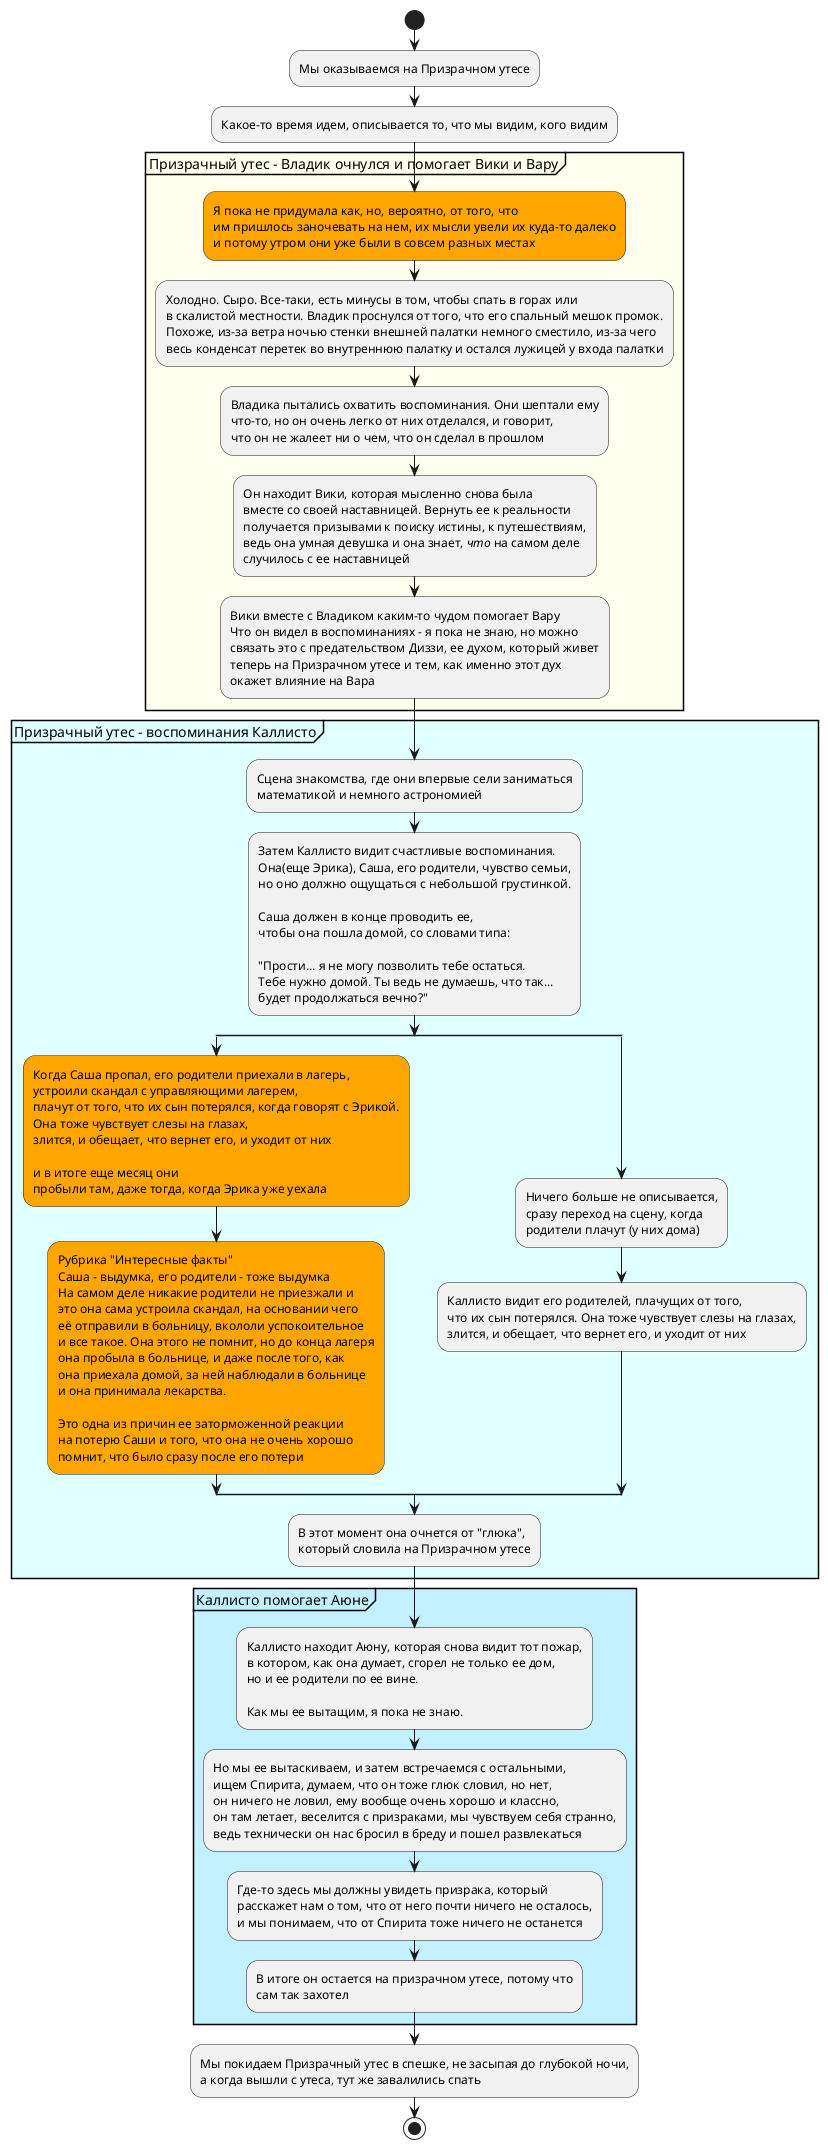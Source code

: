 @startuml
'https://plantuml.com/activity-diagram-beta

start

:Мы оказываемся на Призрачном утесе;

:Какое-то время идем, описывается то, что мы видим, кого видим;

group #ivory Призрачный утес - Владик очнулся и помогает Вики и Вару

#orange:Я пока не придумала как, но, вероятно, от того, что
им пришлось заночевать на нем, их мысли увели их куда-то далеко
и потому утром они уже были в совсем разных местах;

:Холодно. Сыро. Все-таки, есть минусы в том, чтобы спать в горах или
в скалистой местности. Владик проснулся от того, что его спальный мешок промок.
Похоже, из-за ветра ночью стенки внешней палатки немного сместило, из-за чего
весь конденсат перетек во внутреннюю палатку и остался лужицей у входа палатки;

:Владика пытались охватить воспоминания. Они шептали ему
что-то, но он очень легко от них отделался, и говорит,
что он не жалеет ни о чем, что он сделал в прошлом;

:Он находит Вики, которая мысленно снова была
вместе со своей наставницей. Вернуть ее к реальности
получается призывами к поиску истины, к путешествиям,
ведь она умная девушка и она знает, <i>что</i> на самом деле
случилось с ее наставницей;

:Вики вместе с Владиком каким-то чудом помогает Вару
Что он видел в воспоминаниях - я пока не знаю, но можно
связать это с предательством Диззи, ее духом, который живет
теперь на Призрачном утесе и тем, как именно этот дух
окажет влияние на Вара;

end group


group #lightcyan Призрачный утес - воспоминания Каллисто

:Сцена знакомства, где они впервые сели заниматься
математикой и немного астрономией;

:Затем Каллисто видит счастливые воспоминания.
Она(еще Эрика), Саша, его родители, чувство семьи,
но оно должно ощущаться с небольшой грустинкой.

Саша должен в конце проводить ее,
чтобы она пошла домой, со словами типа:

"Прости... я не могу позволить тебе остаться.
Тебе нужно домой. Ты ведь не думаешь, что так...
будет продолжаться вечно?";

split
#orange:Когда Саша пропал, его родители приехали в лагерь,
устроили скандал с управляющими лагерем,
плачут от того, что их сын потерялся, когда говорят с Эрикой.
Она тоже чувствует слезы на глазах,
злится, и обещает, что вернет его, и уходит от них

и в итоге еще месяц они
пробыли там, даже тогда, когда Эрика уже уехала;


#orange:Рубрика "Интересные факты"
Саша - выдумка, его родители - тоже выдумка
На самом деле никакие родители не приезжали и
это она сама устроила скандал, на основании чего
её отправили в больницу, вкололи успокоительное
и все такое. Она этого не помнит, но до конца лагеря
она пробыла в больнице, и даже после того, как
она приехала домой, за ней наблюдали в больнице
и она принимала лекарства.

Это одна из причин ее заторможенной реакции
на потерю Саши и того, что она не очень хорошо
помнит, что было сразу после его потери;
split again

:Ничего больше не описывается,
сразу переход на сцену, когда
родители плачут (у них дома);

:Каллисто видит его родителей, плачущих от того,
что их сын потерялся. Она тоже чувствует слезы на глазах,
злится, и обещает, что вернет его, и уходит от них;
end split



:В этот момент она очнется от "глюка",
который словила на Призрачном утесе;

end group

group #application Каллисто помогает Аюне

:Каллисто находит Аюну, которая снова видит тот пожар,
в котором, как она думает, сгорел не только ее дом,
но и ее родители по ее вине.

Как мы ее вытащим, я пока не знаю.;

:Но мы ее вытаскиваем, и затем встречаемся с остальными,
ищем Спирита, думаем, что он тоже глюк словил, но нет,
он ничего не ловил, ему вообще очень хорошо и классно,
он там летает, веселится с призраками, мы чувствуем себя странно,
ведь технически он нас бросил в бреду и пошел развлекаться;

:Где-то здесь мы должны увидеть призрака, который
расскажет нам о том, что от него почти ничего не осталось,
и мы понимаем, что от Спирита тоже ничего не останется;


:В итоге он остается на призрачном утесе, потому что
сам так захотел;


end group

:Мы покидаем Призрачный утес в спешке, не засыпая до глубокой ночи,
а когда вышли с утеса, тут же завалились спать;

stop

@enduml

